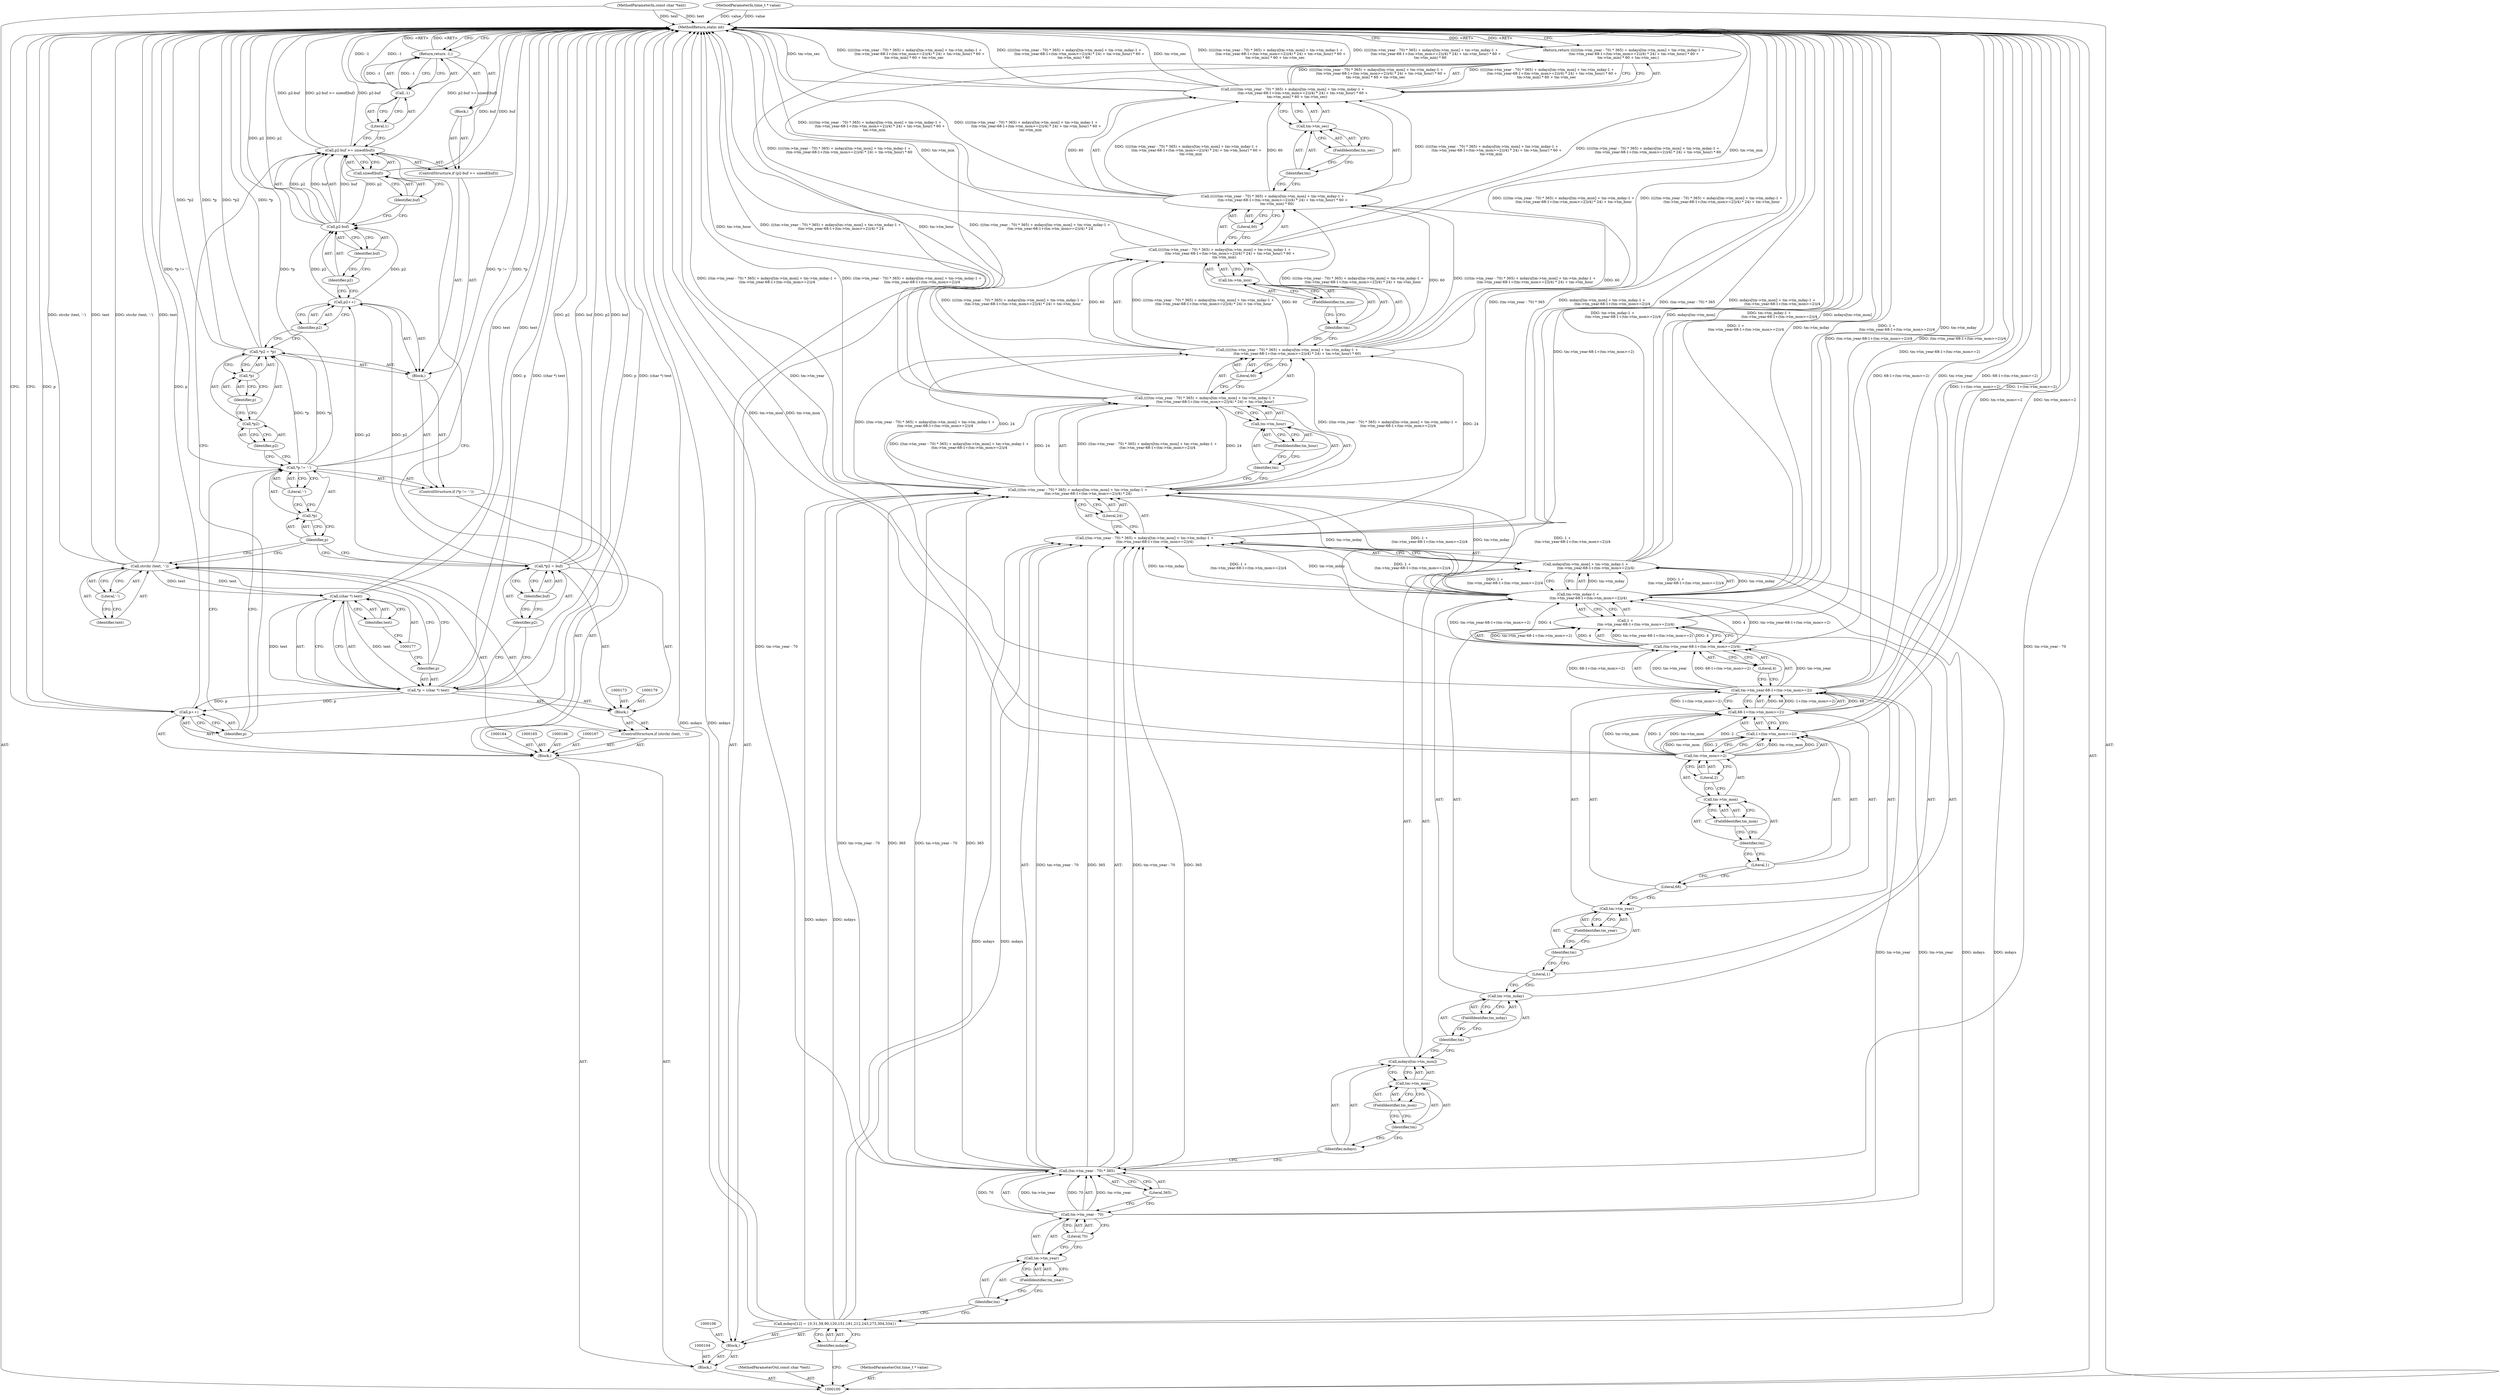 digraph "0_php_c818d0d01341907fee82bdb81cab07b7d93bb9db" {
"1000209" [label="(MethodReturn,static int)"];
"1000101" [label="(MethodParameterIn,const char *text)"];
"1000293" [label="(MethodParameterOut,const char *text)"];
"1000102" [label="(MethodParameterIn,time_t * value)"];
"1000294" [label="(MethodParameterOut,time_t * value)"];
"1000103" [label="(Block,)"];
"1000110" [label="(Call,((((((tm->tm_year - 70) * 365) + mdays[tm->tm_mon] + tm->tm_mday-1 +\n                  (tm->tm_year-68-1+(tm->tm_mon>=2))/4) * 24) + tm->tm_hour) * 60 +\n        tm->tm_min) * 60 + tm->tm_sec)"];
"1000111" [label="(Call,((((((tm->tm_year - 70) * 365) + mdays[tm->tm_mon] + tm->tm_mday-1 +\n                  (tm->tm_year-68-1+(tm->tm_mon>=2))/4) * 24) + tm->tm_hour) * 60 +\n        tm->tm_min) * 60)"];
"1000112" [label="(Call,(((((tm->tm_year - 70) * 365) + mdays[tm->tm_mon] + tm->tm_mday-1 +\n                  (tm->tm_year-68-1+(tm->tm_mon>=2))/4) * 24) + tm->tm_hour) * 60 +\n        tm->tm_min)"];
"1000113" [label="(Call,(((((tm->tm_year - 70) * 365) + mdays[tm->tm_mon] + tm->tm_mday-1 +\n                  (tm->tm_year-68-1+(tm->tm_mon>=2))/4) * 24) + tm->tm_hour) * 60)"];
"1000114" [label="(Call,((((tm->tm_year - 70) * 365) + mdays[tm->tm_mon] + tm->tm_mday-1 +\n                  (tm->tm_year-68-1+(tm->tm_mon>=2))/4) * 24) + tm->tm_hour)"];
"1000115" [label="(Call,(((tm->tm_year - 70) * 365) + mdays[tm->tm_mon] + tm->tm_mday-1 +\n                  (tm->tm_year-68-1+(tm->tm_mon>=2))/4) * 24)"];
"1000116" [label="(Call,((tm->tm_year - 70) * 365) + mdays[tm->tm_mon] + tm->tm_mday-1 +\n                  (tm->tm_year-68-1+(tm->tm_mon>=2))/4)"];
"1000117" [label="(Call,(tm->tm_year - 70) * 365)"];
"1000118" [label="(Call,tm->tm_year - 70)"];
"1000119" [label="(Call,tm->tm_year)"];
"1000120" [label="(Identifier,tm)"];
"1000121" [label="(FieldIdentifier,tm_year)"];
"1000122" [label="(Literal,70)"];
"1000123" [label="(Literal,365)"];
"1000109" [label="(Return,return ((((((tm->tm_year - 70) * 365) + mdays[tm->tm_mon] + tm->tm_mday-1 +\n                  (tm->tm_year-68-1+(tm->tm_mon>=2))/4) * 24) + tm->tm_hour) * 60 +\n        tm->tm_min) * 60 + tm->tm_sec;)"];
"1000124" [label="(Call,mdays[tm->tm_mon] + tm->tm_mday-1 +\n                  (tm->tm_year-68-1+(tm->tm_mon>=2))/4)"];
"1000125" [label="(Call,mdays[tm->tm_mon])"];
"1000126" [label="(Identifier,mdays)"];
"1000127" [label="(Call,tm->tm_mon)"];
"1000128" [label="(Identifier,tm)"];
"1000129" [label="(FieldIdentifier,tm_mon)"];
"1000130" [label="(Call,tm->tm_mday-1 +\n                  (tm->tm_year-68-1+(tm->tm_mon>=2))/4)"];
"1000131" [label="(Call,tm->tm_mday)"];
"1000132" [label="(Identifier,tm)"];
"1000133" [label="(FieldIdentifier,tm_mday)"];
"1000134" [label="(Call,1 +\n                  (tm->tm_year-68-1+(tm->tm_mon>=2))/4)"];
"1000135" [label="(Literal,1)"];
"1000136" [label="(Call,(tm->tm_year-68-1+(tm->tm_mon>=2))/4)"];
"1000137" [label="(Call,tm->tm_year-68-1+(tm->tm_mon>=2))"];
"1000138" [label="(Call,tm->tm_year)"];
"1000139" [label="(Identifier,tm)"];
"1000140" [label="(FieldIdentifier,tm_year)"];
"1000141" [label="(Call,68-1+(tm->tm_mon>=2))"];
"1000142" [label="(Literal,68)"];
"1000143" [label="(Call,1+(tm->tm_mon>=2))"];
"1000144" [label="(Literal,1)"];
"1000145" [label="(Call,tm->tm_mon>=2)"];
"1000146" [label="(Call,tm->tm_mon)"];
"1000147" [label="(Identifier,tm)"];
"1000148" [label="(FieldIdentifier,tm_mon)"];
"1000149" [label="(Literal,2)"];
"1000150" [label="(Literal,4)"];
"1000151" [label="(Literal,24)"];
"1000152" [label="(Call,tm->tm_hour)"];
"1000153" [label="(Identifier,tm)"];
"1000154" [label="(FieldIdentifier,tm_hour)"];
"1000155" [label="(Literal,60)"];
"1000158" [label="(FieldIdentifier,tm_min)"];
"1000159" [label="(Literal,60)"];
"1000160" [label="(Call,tm->tm_sec)"];
"1000161" [label="(Identifier,tm)"];
"1000162" [label="(FieldIdentifier,tm_sec)"];
"1000156" [label="(Call,tm->tm_min)"];
"1000157" [label="(Identifier,tm)"];
"1000163" [label="(Block,)"];
"1000169" [label="(Call,strchr (text, '-'))"];
"1000170" [label="(Identifier,text)"];
"1000171" [label="(Literal,'-')"];
"1000168" [label="(ControlStructure,if (strchr (text, '-')))"];
"1000172" [label="(Block,)"];
"1000174" [label="(Call,*p = (char *) text)"];
"1000175" [label="(Identifier,p)"];
"1000176" [label="(Call,(char *) text)"];
"1000178" [label="(Identifier,text)"];
"1000180" [label="(Call,*p2 = buf)"];
"1000181" [label="(Identifier,p2)"];
"1000182" [label="(Identifier,buf)"];
"1000183" [label="(ControlStructure,if (*p != '-'))"];
"1000184" [label="(Call,*p != '-')"];
"1000185" [label="(Call,*p)"];
"1000186" [label="(Identifier,p)"];
"1000187" [label="(Literal,'-')"];
"1000188" [label="(Block,)"];
"1000189" [label="(Call,*p2 = *p)"];
"1000190" [label="(Call,*p2)"];
"1000191" [label="(Identifier,p2)"];
"1000192" [label="(Call,*p)"];
"1000193" [label="(Identifier,p)"];
"1000194" [label="(Call,p2++)"];
"1000195" [label="(Identifier,p2)"];
"1000196" [label="(ControlStructure,if (p2-buf >= sizeof(buf)))"];
"1000197" [label="(Call,p2-buf >= sizeof(buf))"];
"1000198" [label="(Call,p2-buf)"];
"1000199" [label="(Identifier,p2)"];
"1000200" [label="(Identifier,buf)"];
"1000201" [label="(Call,sizeof(buf))"];
"1000202" [label="(Identifier,buf)"];
"1000203" [label="(Block,)"];
"1000204" [label="(Return,return -1;)"];
"1000205" [label="(Call,-1)"];
"1000206" [label="(Literal,1)"];
"1000207" [label="(Call,p++)"];
"1000208" [label="(Identifier,p)"];
"1000105" [label="(Block,)"];
"1000107" [label="(Call,mdays[12] = {0,31,59,90,120,151,181,212,243,273,304,334})"];
"1000108" [label="(Identifier,mdays)"];
"1000209" -> "1000100"  [label="AST: "];
"1000209" -> "1000109"  [label="CFG: "];
"1000209" -> "1000204"  [label="CFG: "];
"1000209" -> "1000207"  [label="CFG: "];
"1000204" -> "1000209"  [label="DDG: <RET>"];
"1000124" -> "1000209"  [label="DDG: tm->tm_mday-1 +\n                  (tm->tm_year-68-1+(tm->tm_mon>=2))/4"];
"1000124" -> "1000209"  [label="DDG: mdays[tm->tm_mon]"];
"1000107" -> "1000209"  [label="DDG: mdays"];
"1000184" -> "1000209"  [label="DDG: *p"];
"1000184" -> "1000209"  [label="DDG: *p != '-'"];
"1000137" -> "1000209"  [label="DDG: 68-1+(tm->tm_mon>=2)"];
"1000137" -> "1000209"  [label="DDG: tm->tm_year"];
"1000130" -> "1000209"  [label="DDG: 1 +\n                  (tm->tm_year-68-1+(tm->tm_mon>=2))/4"];
"1000130" -> "1000209"  [label="DDG: tm->tm_mday"];
"1000180" -> "1000209"  [label="DDG: p2"];
"1000180" -> "1000209"  [label="DDG: buf"];
"1000117" -> "1000209"  [label="DDG: tm->tm_year - 70"];
"1000169" -> "1000209"  [label="DDG: text"];
"1000169" -> "1000209"  [label="DDG: strchr (text, '-')"];
"1000205" -> "1000209"  [label="DDG: -1"];
"1000145" -> "1000209"  [label="DDG: tm->tm_mon"];
"1000176" -> "1000209"  [label="DDG: text"];
"1000116" -> "1000209"  [label="DDG: (tm->tm_year - 70) * 365"];
"1000116" -> "1000209"  [label="DDG: mdays[tm->tm_mon] + tm->tm_mday-1 +\n                  (tm->tm_year-68-1+(tm->tm_mon>=2))/4"];
"1000189" -> "1000209"  [label="DDG: *p2"];
"1000189" -> "1000209"  [label="DDG: *p"];
"1000113" -> "1000209"  [label="DDG: ((((tm->tm_year - 70) * 365) + mdays[tm->tm_mon] + tm->tm_mday-1 +\n                  (tm->tm_year-68-1+(tm->tm_mon>=2))/4) * 24) + tm->tm_hour"];
"1000110" -> "1000209"  [label="DDG: tm->tm_sec"];
"1000110" -> "1000209"  [label="DDG: ((((((tm->tm_year - 70) * 365) + mdays[tm->tm_mon] + tm->tm_mday-1 +\n                  (tm->tm_year-68-1+(tm->tm_mon>=2))/4) * 24) + tm->tm_hour) * 60 +\n        tm->tm_min) * 60 + tm->tm_sec"];
"1000110" -> "1000209"  [label="DDG: ((((((tm->tm_year - 70) * 365) + mdays[tm->tm_mon] + tm->tm_mday-1 +\n                  (tm->tm_year-68-1+(tm->tm_mon>=2))/4) * 24) + tm->tm_hour) * 60 +\n        tm->tm_min) * 60"];
"1000114" -> "1000209"  [label="DDG: tm->tm_hour"];
"1000114" -> "1000209"  [label="DDG: (((tm->tm_year - 70) * 365) + mdays[tm->tm_mon] + tm->tm_mday-1 +\n                  (tm->tm_year-68-1+(tm->tm_mon>=2))/4) * 24"];
"1000207" -> "1000209"  [label="DDG: p"];
"1000174" -> "1000209"  [label="DDG: (char *) text"];
"1000174" -> "1000209"  [label="DDG: p"];
"1000102" -> "1000209"  [label="DDG: value"];
"1000111" -> "1000209"  [label="DDG: (((((tm->tm_year - 70) * 365) + mdays[tm->tm_mon] + tm->tm_mday-1 +\n                  (tm->tm_year-68-1+(tm->tm_mon>=2))/4) * 24) + tm->tm_hour) * 60 +\n        tm->tm_min"];
"1000197" -> "1000209"  [label="DDG: p2-buf >= sizeof(buf)"];
"1000197" -> "1000209"  [label="DDG: p2-buf"];
"1000198" -> "1000209"  [label="DDG: p2"];
"1000112" -> "1000209"  [label="DDG: (((((tm->tm_year - 70) * 365) + mdays[tm->tm_mon] + tm->tm_mday-1 +\n                  (tm->tm_year-68-1+(tm->tm_mon>=2))/4) * 24) + tm->tm_hour) * 60"];
"1000112" -> "1000209"  [label="DDG: tm->tm_min"];
"1000101" -> "1000209"  [label="DDG: text"];
"1000141" -> "1000209"  [label="DDG: 1+(tm->tm_mon>=2)"];
"1000134" -> "1000209"  [label="DDG: (tm->tm_year-68-1+(tm->tm_mon>=2))/4"];
"1000143" -> "1000209"  [label="DDG: tm->tm_mon>=2"];
"1000115" -> "1000209"  [label="DDG: ((tm->tm_year - 70) * 365) + mdays[tm->tm_mon] + tm->tm_mday-1 +\n                  (tm->tm_year-68-1+(tm->tm_mon>=2))/4"];
"1000136" -> "1000209"  [label="DDG: tm->tm_year-68-1+(tm->tm_mon>=2)"];
"1000201" -> "1000209"  [label="DDG: buf"];
"1000109" -> "1000209"  [label="DDG: <RET>"];
"1000101" -> "1000100"  [label="AST: "];
"1000101" -> "1000209"  [label="DDG: text"];
"1000293" -> "1000100"  [label="AST: "];
"1000102" -> "1000100"  [label="AST: "];
"1000102" -> "1000209"  [label="DDG: value"];
"1000294" -> "1000100"  [label="AST: "];
"1000103" -> "1000100"  [label="AST: "];
"1000104" -> "1000103"  [label="AST: "];
"1000105" -> "1000103"  [label="AST: "];
"1000163" -> "1000103"  [label="AST: "];
"1000110" -> "1000109"  [label="AST: "];
"1000110" -> "1000160"  [label="CFG: "];
"1000111" -> "1000110"  [label="AST: "];
"1000160" -> "1000110"  [label="AST: "];
"1000109" -> "1000110"  [label="CFG: "];
"1000110" -> "1000209"  [label="DDG: tm->tm_sec"];
"1000110" -> "1000209"  [label="DDG: ((((((tm->tm_year - 70) * 365) + mdays[tm->tm_mon] + tm->tm_mday-1 +\n                  (tm->tm_year-68-1+(tm->tm_mon>=2))/4) * 24) + tm->tm_hour) * 60 +\n        tm->tm_min) * 60 + tm->tm_sec"];
"1000110" -> "1000209"  [label="DDG: ((((((tm->tm_year - 70) * 365) + mdays[tm->tm_mon] + tm->tm_mday-1 +\n                  (tm->tm_year-68-1+(tm->tm_mon>=2))/4) * 24) + tm->tm_hour) * 60 +\n        tm->tm_min) * 60"];
"1000110" -> "1000109"  [label="DDG: ((((((tm->tm_year - 70) * 365) + mdays[tm->tm_mon] + tm->tm_mday-1 +\n                  (tm->tm_year-68-1+(tm->tm_mon>=2))/4) * 24) + tm->tm_hour) * 60 +\n        tm->tm_min) * 60 + tm->tm_sec"];
"1000111" -> "1000110"  [label="DDG: (((((tm->tm_year - 70) * 365) + mdays[tm->tm_mon] + tm->tm_mday-1 +\n                  (tm->tm_year-68-1+(tm->tm_mon>=2))/4) * 24) + tm->tm_hour) * 60 +\n        tm->tm_min"];
"1000111" -> "1000110"  [label="DDG: 60"];
"1000111" -> "1000110"  [label="AST: "];
"1000111" -> "1000159"  [label="CFG: "];
"1000112" -> "1000111"  [label="AST: "];
"1000159" -> "1000111"  [label="AST: "];
"1000161" -> "1000111"  [label="CFG: "];
"1000111" -> "1000209"  [label="DDG: (((((tm->tm_year - 70) * 365) + mdays[tm->tm_mon] + tm->tm_mday-1 +\n                  (tm->tm_year-68-1+(tm->tm_mon>=2))/4) * 24) + tm->tm_hour) * 60 +\n        tm->tm_min"];
"1000111" -> "1000110"  [label="DDG: (((((tm->tm_year - 70) * 365) + mdays[tm->tm_mon] + tm->tm_mday-1 +\n                  (tm->tm_year-68-1+(tm->tm_mon>=2))/4) * 24) + tm->tm_hour) * 60 +\n        tm->tm_min"];
"1000111" -> "1000110"  [label="DDG: 60"];
"1000113" -> "1000111"  [label="DDG: ((((tm->tm_year - 70) * 365) + mdays[tm->tm_mon] + tm->tm_mday-1 +\n                  (tm->tm_year-68-1+(tm->tm_mon>=2))/4) * 24) + tm->tm_hour"];
"1000113" -> "1000111"  [label="DDG: 60"];
"1000112" -> "1000111"  [label="AST: "];
"1000112" -> "1000156"  [label="CFG: "];
"1000113" -> "1000112"  [label="AST: "];
"1000156" -> "1000112"  [label="AST: "];
"1000159" -> "1000112"  [label="CFG: "];
"1000112" -> "1000209"  [label="DDG: (((((tm->tm_year - 70) * 365) + mdays[tm->tm_mon] + tm->tm_mday-1 +\n                  (tm->tm_year-68-1+(tm->tm_mon>=2))/4) * 24) + tm->tm_hour) * 60"];
"1000112" -> "1000209"  [label="DDG: tm->tm_min"];
"1000113" -> "1000112"  [label="DDG: ((((tm->tm_year - 70) * 365) + mdays[tm->tm_mon] + tm->tm_mday-1 +\n                  (tm->tm_year-68-1+(tm->tm_mon>=2))/4) * 24) + tm->tm_hour"];
"1000113" -> "1000112"  [label="DDG: 60"];
"1000113" -> "1000112"  [label="AST: "];
"1000113" -> "1000155"  [label="CFG: "];
"1000114" -> "1000113"  [label="AST: "];
"1000155" -> "1000113"  [label="AST: "];
"1000157" -> "1000113"  [label="CFG: "];
"1000113" -> "1000209"  [label="DDG: ((((tm->tm_year - 70) * 365) + mdays[tm->tm_mon] + tm->tm_mday-1 +\n                  (tm->tm_year-68-1+(tm->tm_mon>=2))/4) * 24) + tm->tm_hour"];
"1000113" -> "1000111"  [label="DDG: ((((tm->tm_year - 70) * 365) + mdays[tm->tm_mon] + tm->tm_mday-1 +\n                  (tm->tm_year-68-1+(tm->tm_mon>=2))/4) * 24) + tm->tm_hour"];
"1000113" -> "1000111"  [label="DDG: 60"];
"1000113" -> "1000112"  [label="DDG: ((((tm->tm_year - 70) * 365) + mdays[tm->tm_mon] + tm->tm_mday-1 +\n                  (tm->tm_year-68-1+(tm->tm_mon>=2))/4) * 24) + tm->tm_hour"];
"1000113" -> "1000112"  [label="DDG: 60"];
"1000115" -> "1000113"  [label="DDG: ((tm->tm_year - 70) * 365) + mdays[tm->tm_mon] + tm->tm_mday-1 +\n                  (tm->tm_year-68-1+(tm->tm_mon>=2))/4"];
"1000115" -> "1000113"  [label="DDG: 24"];
"1000114" -> "1000113"  [label="AST: "];
"1000114" -> "1000152"  [label="CFG: "];
"1000115" -> "1000114"  [label="AST: "];
"1000152" -> "1000114"  [label="AST: "];
"1000155" -> "1000114"  [label="CFG: "];
"1000114" -> "1000209"  [label="DDG: tm->tm_hour"];
"1000114" -> "1000209"  [label="DDG: (((tm->tm_year - 70) * 365) + mdays[tm->tm_mon] + tm->tm_mday-1 +\n                  (tm->tm_year-68-1+(tm->tm_mon>=2))/4) * 24"];
"1000115" -> "1000114"  [label="DDG: ((tm->tm_year - 70) * 365) + mdays[tm->tm_mon] + tm->tm_mday-1 +\n                  (tm->tm_year-68-1+(tm->tm_mon>=2))/4"];
"1000115" -> "1000114"  [label="DDG: 24"];
"1000115" -> "1000114"  [label="AST: "];
"1000115" -> "1000151"  [label="CFG: "];
"1000116" -> "1000115"  [label="AST: "];
"1000151" -> "1000115"  [label="AST: "];
"1000153" -> "1000115"  [label="CFG: "];
"1000115" -> "1000209"  [label="DDG: ((tm->tm_year - 70) * 365) + mdays[tm->tm_mon] + tm->tm_mday-1 +\n                  (tm->tm_year-68-1+(tm->tm_mon>=2))/4"];
"1000115" -> "1000113"  [label="DDG: ((tm->tm_year - 70) * 365) + mdays[tm->tm_mon] + tm->tm_mday-1 +\n                  (tm->tm_year-68-1+(tm->tm_mon>=2))/4"];
"1000115" -> "1000113"  [label="DDG: 24"];
"1000115" -> "1000114"  [label="DDG: ((tm->tm_year - 70) * 365) + mdays[tm->tm_mon] + tm->tm_mday-1 +\n                  (tm->tm_year-68-1+(tm->tm_mon>=2))/4"];
"1000115" -> "1000114"  [label="DDG: 24"];
"1000117" -> "1000115"  [label="DDG: tm->tm_year - 70"];
"1000117" -> "1000115"  [label="DDG: 365"];
"1000107" -> "1000115"  [label="DDG: mdays"];
"1000130" -> "1000115"  [label="DDG: tm->tm_mday"];
"1000130" -> "1000115"  [label="DDG: 1 +\n                  (tm->tm_year-68-1+(tm->tm_mon>=2))/4"];
"1000116" -> "1000115"  [label="AST: "];
"1000116" -> "1000124"  [label="CFG: "];
"1000117" -> "1000116"  [label="AST: "];
"1000124" -> "1000116"  [label="AST: "];
"1000151" -> "1000116"  [label="CFG: "];
"1000116" -> "1000209"  [label="DDG: (tm->tm_year - 70) * 365"];
"1000116" -> "1000209"  [label="DDG: mdays[tm->tm_mon] + tm->tm_mday-1 +\n                  (tm->tm_year-68-1+(tm->tm_mon>=2))/4"];
"1000117" -> "1000116"  [label="DDG: tm->tm_year - 70"];
"1000117" -> "1000116"  [label="DDG: 365"];
"1000107" -> "1000116"  [label="DDG: mdays"];
"1000130" -> "1000116"  [label="DDG: tm->tm_mday"];
"1000130" -> "1000116"  [label="DDG: 1 +\n                  (tm->tm_year-68-1+(tm->tm_mon>=2))/4"];
"1000117" -> "1000116"  [label="AST: "];
"1000117" -> "1000123"  [label="CFG: "];
"1000118" -> "1000117"  [label="AST: "];
"1000123" -> "1000117"  [label="AST: "];
"1000126" -> "1000117"  [label="CFG: "];
"1000117" -> "1000209"  [label="DDG: tm->tm_year - 70"];
"1000117" -> "1000115"  [label="DDG: tm->tm_year - 70"];
"1000117" -> "1000115"  [label="DDG: 365"];
"1000117" -> "1000116"  [label="DDG: tm->tm_year - 70"];
"1000117" -> "1000116"  [label="DDG: 365"];
"1000118" -> "1000117"  [label="DDG: tm->tm_year"];
"1000118" -> "1000117"  [label="DDG: 70"];
"1000118" -> "1000117"  [label="AST: "];
"1000118" -> "1000122"  [label="CFG: "];
"1000119" -> "1000118"  [label="AST: "];
"1000122" -> "1000118"  [label="AST: "];
"1000123" -> "1000118"  [label="CFG: "];
"1000118" -> "1000117"  [label="DDG: tm->tm_year"];
"1000118" -> "1000117"  [label="DDG: 70"];
"1000118" -> "1000137"  [label="DDG: tm->tm_year"];
"1000119" -> "1000118"  [label="AST: "];
"1000119" -> "1000121"  [label="CFG: "];
"1000120" -> "1000119"  [label="AST: "];
"1000121" -> "1000119"  [label="AST: "];
"1000122" -> "1000119"  [label="CFG: "];
"1000120" -> "1000119"  [label="AST: "];
"1000120" -> "1000107"  [label="CFG: "];
"1000121" -> "1000120"  [label="CFG: "];
"1000121" -> "1000119"  [label="AST: "];
"1000121" -> "1000120"  [label="CFG: "];
"1000119" -> "1000121"  [label="CFG: "];
"1000122" -> "1000118"  [label="AST: "];
"1000122" -> "1000119"  [label="CFG: "];
"1000118" -> "1000122"  [label="CFG: "];
"1000123" -> "1000117"  [label="AST: "];
"1000123" -> "1000118"  [label="CFG: "];
"1000117" -> "1000123"  [label="CFG: "];
"1000109" -> "1000105"  [label="AST: "];
"1000109" -> "1000110"  [label="CFG: "];
"1000110" -> "1000109"  [label="AST: "];
"1000209" -> "1000109"  [label="CFG: "];
"1000109" -> "1000209"  [label="DDG: <RET>"];
"1000110" -> "1000109"  [label="DDG: ((((((tm->tm_year - 70) * 365) + mdays[tm->tm_mon] + tm->tm_mday-1 +\n                  (tm->tm_year-68-1+(tm->tm_mon>=2))/4) * 24) + tm->tm_hour) * 60 +\n        tm->tm_min) * 60 + tm->tm_sec"];
"1000124" -> "1000116"  [label="AST: "];
"1000124" -> "1000130"  [label="CFG: "];
"1000125" -> "1000124"  [label="AST: "];
"1000130" -> "1000124"  [label="AST: "];
"1000116" -> "1000124"  [label="CFG: "];
"1000124" -> "1000209"  [label="DDG: tm->tm_mday-1 +\n                  (tm->tm_year-68-1+(tm->tm_mon>=2))/4"];
"1000124" -> "1000209"  [label="DDG: mdays[tm->tm_mon]"];
"1000107" -> "1000124"  [label="DDG: mdays"];
"1000130" -> "1000124"  [label="DDG: tm->tm_mday"];
"1000130" -> "1000124"  [label="DDG: 1 +\n                  (tm->tm_year-68-1+(tm->tm_mon>=2))/4"];
"1000125" -> "1000124"  [label="AST: "];
"1000125" -> "1000127"  [label="CFG: "];
"1000126" -> "1000125"  [label="AST: "];
"1000127" -> "1000125"  [label="AST: "];
"1000132" -> "1000125"  [label="CFG: "];
"1000126" -> "1000125"  [label="AST: "];
"1000126" -> "1000117"  [label="CFG: "];
"1000128" -> "1000126"  [label="CFG: "];
"1000127" -> "1000125"  [label="AST: "];
"1000127" -> "1000129"  [label="CFG: "];
"1000128" -> "1000127"  [label="AST: "];
"1000129" -> "1000127"  [label="AST: "];
"1000125" -> "1000127"  [label="CFG: "];
"1000128" -> "1000127"  [label="AST: "];
"1000128" -> "1000126"  [label="CFG: "];
"1000129" -> "1000128"  [label="CFG: "];
"1000129" -> "1000127"  [label="AST: "];
"1000129" -> "1000128"  [label="CFG: "];
"1000127" -> "1000129"  [label="CFG: "];
"1000130" -> "1000124"  [label="AST: "];
"1000130" -> "1000134"  [label="CFG: "];
"1000131" -> "1000130"  [label="AST: "];
"1000134" -> "1000130"  [label="AST: "];
"1000124" -> "1000130"  [label="CFG: "];
"1000130" -> "1000209"  [label="DDG: 1 +\n                  (tm->tm_year-68-1+(tm->tm_mon>=2))/4"];
"1000130" -> "1000209"  [label="DDG: tm->tm_mday"];
"1000130" -> "1000115"  [label="DDG: tm->tm_mday"];
"1000130" -> "1000115"  [label="DDG: 1 +\n                  (tm->tm_year-68-1+(tm->tm_mon>=2))/4"];
"1000130" -> "1000116"  [label="DDG: tm->tm_mday"];
"1000130" -> "1000116"  [label="DDG: 1 +\n                  (tm->tm_year-68-1+(tm->tm_mon>=2))/4"];
"1000130" -> "1000124"  [label="DDG: tm->tm_mday"];
"1000130" -> "1000124"  [label="DDG: 1 +\n                  (tm->tm_year-68-1+(tm->tm_mon>=2))/4"];
"1000136" -> "1000130"  [label="DDG: tm->tm_year-68-1+(tm->tm_mon>=2)"];
"1000136" -> "1000130"  [label="DDG: 4"];
"1000131" -> "1000130"  [label="AST: "];
"1000131" -> "1000133"  [label="CFG: "];
"1000132" -> "1000131"  [label="AST: "];
"1000133" -> "1000131"  [label="AST: "];
"1000135" -> "1000131"  [label="CFG: "];
"1000132" -> "1000131"  [label="AST: "];
"1000132" -> "1000125"  [label="CFG: "];
"1000133" -> "1000132"  [label="CFG: "];
"1000133" -> "1000131"  [label="AST: "];
"1000133" -> "1000132"  [label="CFG: "];
"1000131" -> "1000133"  [label="CFG: "];
"1000134" -> "1000130"  [label="AST: "];
"1000134" -> "1000136"  [label="CFG: "];
"1000135" -> "1000134"  [label="AST: "];
"1000136" -> "1000134"  [label="AST: "];
"1000130" -> "1000134"  [label="CFG: "];
"1000134" -> "1000209"  [label="DDG: (tm->tm_year-68-1+(tm->tm_mon>=2))/4"];
"1000136" -> "1000134"  [label="DDG: tm->tm_year-68-1+(tm->tm_mon>=2)"];
"1000136" -> "1000134"  [label="DDG: 4"];
"1000135" -> "1000134"  [label="AST: "];
"1000135" -> "1000131"  [label="CFG: "];
"1000139" -> "1000135"  [label="CFG: "];
"1000136" -> "1000134"  [label="AST: "];
"1000136" -> "1000150"  [label="CFG: "];
"1000137" -> "1000136"  [label="AST: "];
"1000150" -> "1000136"  [label="AST: "];
"1000134" -> "1000136"  [label="CFG: "];
"1000136" -> "1000209"  [label="DDG: tm->tm_year-68-1+(tm->tm_mon>=2)"];
"1000136" -> "1000130"  [label="DDG: tm->tm_year-68-1+(tm->tm_mon>=2)"];
"1000136" -> "1000130"  [label="DDG: 4"];
"1000136" -> "1000134"  [label="DDG: tm->tm_year-68-1+(tm->tm_mon>=2)"];
"1000136" -> "1000134"  [label="DDG: 4"];
"1000137" -> "1000136"  [label="DDG: tm->tm_year"];
"1000137" -> "1000136"  [label="DDG: 68-1+(tm->tm_mon>=2)"];
"1000137" -> "1000136"  [label="AST: "];
"1000137" -> "1000141"  [label="CFG: "];
"1000138" -> "1000137"  [label="AST: "];
"1000141" -> "1000137"  [label="AST: "];
"1000150" -> "1000137"  [label="CFG: "];
"1000137" -> "1000209"  [label="DDG: 68-1+(tm->tm_mon>=2)"];
"1000137" -> "1000209"  [label="DDG: tm->tm_year"];
"1000137" -> "1000136"  [label="DDG: tm->tm_year"];
"1000137" -> "1000136"  [label="DDG: 68-1+(tm->tm_mon>=2)"];
"1000118" -> "1000137"  [label="DDG: tm->tm_year"];
"1000141" -> "1000137"  [label="DDG: 68"];
"1000141" -> "1000137"  [label="DDG: 1+(tm->tm_mon>=2)"];
"1000138" -> "1000137"  [label="AST: "];
"1000138" -> "1000140"  [label="CFG: "];
"1000139" -> "1000138"  [label="AST: "];
"1000140" -> "1000138"  [label="AST: "];
"1000142" -> "1000138"  [label="CFG: "];
"1000139" -> "1000138"  [label="AST: "];
"1000139" -> "1000135"  [label="CFG: "];
"1000140" -> "1000139"  [label="CFG: "];
"1000140" -> "1000138"  [label="AST: "];
"1000140" -> "1000139"  [label="CFG: "];
"1000138" -> "1000140"  [label="CFG: "];
"1000141" -> "1000137"  [label="AST: "];
"1000141" -> "1000143"  [label="CFG: "];
"1000142" -> "1000141"  [label="AST: "];
"1000143" -> "1000141"  [label="AST: "];
"1000137" -> "1000141"  [label="CFG: "];
"1000141" -> "1000209"  [label="DDG: 1+(tm->tm_mon>=2)"];
"1000141" -> "1000137"  [label="DDG: 68"];
"1000141" -> "1000137"  [label="DDG: 1+(tm->tm_mon>=2)"];
"1000145" -> "1000141"  [label="DDG: tm->tm_mon"];
"1000145" -> "1000141"  [label="DDG: 2"];
"1000142" -> "1000141"  [label="AST: "];
"1000142" -> "1000138"  [label="CFG: "];
"1000144" -> "1000142"  [label="CFG: "];
"1000143" -> "1000141"  [label="AST: "];
"1000143" -> "1000145"  [label="CFG: "];
"1000144" -> "1000143"  [label="AST: "];
"1000145" -> "1000143"  [label="AST: "];
"1000141" -> "1000143"  [label="CFG: "];
"1000143" -> "1000209"  [label="DDG: tm->tm_mon>=2"];
"1000145" -> "1000143"  [label="DDG: tm->tm_mon"];
"1000145" -> "1000143"  [label="DDG: 2"];
"1000144" -> "1000143"  [label="AST: "];
"1000144" -> "1000142"  [label="CFG: "];
"1000147" -> "1000144"  [label="CFG: "];
"1000145" -> "1000143"  [label="AST: "];
"1000145" -> "1000149"  [label="CFG: "];
"1000146" -> "1000145"  [label="AST: "];
"1000149" -> "1000145"  [label="AST: "];
"1000143" -> "1000145"  [label="CFG: "];
"1000145" -> "1000209"  [label="DDG: tm->tm_mon"];
"1000145" -> "1000141"  [label="DDG: tm->tm_mon"];
"1000145" -> "1000141"  [label="DDG: 2"];
"1000145" -> "1000143"  [label="DDG: tm->tm_mon"];
"1000145" -> "1000143"  [label="DDG: 2"];
"1000146" -> "1000145"  [label="AST: "];
"1000146" -> "1000148"  [label="CFG: "];
"1000147" -> "1000146"  [label="AST: "];
"1000148" -> "1000146"  [label="AST: "];
"1000149" -> "1000146"  [label="CFG: "];
"1000147" -> "1000146"  [label="AST: "];
"1000147" -> "1000144"  [label="CFG: "];
"1000148" -> "1000147"  [label="CFG: "];
"1000148" -> "1000146"  [label="AST: "];
"1000148" -> "1000147"  [label="CFG: "];
"1000146" -> "1000148"  [label="CFG: "];
"1000149" -> "1000145"  [label="AST: "];
"1000149" -> "1000146"  [label="CFG: "];
"1000145" -> "1000149"  [label="CFG: "];
"1000150" -> "1000136"  [label="AST: "];
"1000150" -> "1000137"  [label="CFG: "];
"1000136" -> "1000150"  [label="CFG: "];
"1000151" -> "1000115"  [label="AST: "];
"1000151" -> "1000116"  [label="CFG: "];
"1000115" -> "1000151"  [label="CFG: "];
"1000152" -> "1000114"  [label="AST: "];
"1000152" -> "1000154"  [label="CFG: "];
"1000153" -> "1000152"  [label="AST: "];
"1000154" -> "1000152"  [label="AST: "];
"1000114" -> "1000152"  [label="CFG: "];
"1000153" -> "1000152"  [label="AST: "];
"1000153" -> "1000115"  [label="CFG: "];
"1000154" -> "1000153"  [label="CFG: "];
"1000154" -> "1000152"  [label="AST: "];
"1000154" -> "1000153"  [label="CFG: "];
"1000152" -> "1000154"  [label="CFG: "];
"1000155" -> "1000113"  [label="AST: "];
"1000155" -> "1000114"  [label="CFG: "];
"1000113" -> "1000155"  [label="CFG: "];
"1000158" -> "1000156"  [label="AST: "];
"1000158" -> "1000157"  [label="CFG: "];
"1000156" -> "1000158"  [label="CFG: "];
"1000159" -> "1000111"  [label="AST: "];
"1000159" -> "1000112"  [label="CFG: "];
"1000111" -> "1000159"  [label="CFG: "];
"1000160" -> "1000110"  [label="AST: "];
"1000160" -> "1000162"  [label="CFG: "];
"1000161" -> "1000160"  [label="AST: "];
"1000162" -> "1000160"  [label="AST: "];
"1000110" -> "1000160"  [label="CFG: "];
"1000161" -> "1000160"  [label="AST: "];
"1000161" -> "1000111"  [label="CFG: "];
"1000162" -> "1000161"  [label="CFG: "];
"1000162" -> "1000160"  [label="AST: "];
"1000162" -> "1000161"  [label="CFG: "];
"1000160" -> "1000162"  [label="CFG: "];
"1000156" -> "1000112"  [label="AST: "];
"1000156" -> "1000158"  [label="CFG: "];
"1000157" -> "1000156"  [label="AST: "];
"1000158" -> "1000156"  [label="AST: "];
"1000112" -> "1000156"  [label="CFG: "];
"1000157" -> "1000156"  [label="AST: "];
"1000157" -> "1000113"  [label="CFG: "];
"1000158" -> "1000157"  [label="CFG: "];
"1000163" -> "1000103"  [label="AST: "];
"1000164" -> "1000163"  [label="AST: "];
"1000165" -> "1000163"  [label="AST: "];
"1000166" -> "1000163"  [label="AST: "];
"1000167" -> "1000163"  [label="AST: "];
"1000168" -> "1000163"  [label="AST: "];
"1000183" -> "1000163"  [label="AST: "];
"1000207" -> "1000163"  [label="AST: "];
"1000169" -> "1000168"  [label="AST: "];
"1000169" -> "1000171"  [label="CFG: "];
"1000170" -> "1000169"  [label="AST: "];
"1000171" -> "1000169"  [label="AST: "];
"1000175" -> "1000169"  [label="CFG: "];
"1000186" -> "1000169"  [label="CFG: "];
"1000169" -> "1000209"  [label="DDG: text"];
"1000169" -> "1000209"  [label="DDG: strchr (text, '-')"];
"1000169" -> "1000176"  [label="DDG: text"];
"1000170" -> "1000169"  [label="AST: "];
"1000171" -> "1000170"  [label="CFG: "];
"1000171" -> "1000169"  [label="AST: "];
"1000171" -> "1000170"  [label="CFG: "];
"1000169" -> "1000171"  [label="CFG: "];
"1000168" -> "1000163"  [label="AST: "];
"1000169" -> "1000168"  [label="AST: "];
"1000172" -> "1000168"  [label="AST: "];
"1000172" -> "1000168"  [label="AST: "];
"1000173" -> "1000172"  [label="AST: "];
"1000174" -> "1000172"  [label="AST: "];
"1000179" -> "1000172"  [label="AST: "];
"1000180" -> "1000172"  [label="AST: "];
"1000174" -> "1000172"  [label="AST: "];
"1000174" -> "1000176"  [label="CFG: "];
"1000175" -> "1000174"  [label="AST: "];
"1000176" -> "1000174"  [label="AST: "];
"1000181" -> "1000174"  [label="CFG: "];
"1000174" -> "1000209"  [label="DDG: (char *) text"];
"1000174" -> "1000209"  [label="DDG: p"];
"1000176" -> "1000174"  [label="DDG: text"];
"1000174" -> "1000207"  [label="DDG: p"];
"1000175" -> "1000174"  [label="AST: "];
"1000175" -> "1000169"  [label="CFG: "];
"1000177" -> "1000175"  [label="CFG: "];
"1000176" -> "1000174"  [label="AST: "];
"1000176" -> "1000178"  [label="CFG: "];
"1000177" -> "1000176"  [label="AST: "];
"1000178" -> "1000176"  [label="AST: "];
"1000174" -> "1000176"  [label="CFG: "];
"1000176" -> "1000209"  [label="DDG: text"];
"1000176" -> "1000174"  [label="DDG: text"];
"1000169" -> "1000176"  [label="DDG: text"];
"1000178" -> "1000176"  [label="AST: "];
"1000178" -> "1000177"  [label="CFG: "];
"1000176" -> "1000178"  [label="CFG: "];
"1000180" -> "1000172"  [label="AST: "];
"1000180" -> "1000182"  [label="CFG: "];
"1000181" -> "1000180"  [label="AST: "];
"1000182" -> "1000180"  [label="AST: "];
"1000186" -> "1000180"  [label="CFG: "];
"1000180" -> "1000209"  [label="DDG: p2"];
"1000180" -> "1000209"  [label="DDG: buf"];
"1000180" -> "1000194"  [label="DDG: p2"];
"1000181" -> "1000180"  [label="AST: "];
"1000181" -> "1000174"  [label="CFG: "];
"1000182" -> "1000181"  [label="CFG: "];
"1000182" -> "1000180"  [label="AST: "];
"1000182" -> "1000181"  [label="CFG: "];
"1000180" -> "1000182"  [label="CFG: "];
"1000183" -> "1000163"  [label="AST: "];
"1000184" -> "1000183"  [label="AST: "];
"1000188" -> "1000183"  [label="AST: "];
"1000184" -> "1000183"  [label="AST: "];
"1000184" -> "1000187"  [label="CFG: "];
"1000185" -> "1000184"  [label="AST: "];
"1000187" -> "1000184"  [label="AST: "];
"1000191" -> "1000184"  [label="CFG: "];
"1000208" -> "1000184"  [label="CFG: "];
"1000184" -> "1000209"  [label="DDG: *p"];
"1000184" -> "1000209"  [label="DDG: *p != '-'"];
"1000184" -> "1000189"  [label="DDG: *p"];
"1000185" -> "1000184"  [label="AST: "];
"1000185" -> "1000186"  [label="CFG: "];
"1000186" -> "1000185"  [label="AST: "];
"1000187" -> "1000185"  [label="CFG: "];
"1000186" -> "1000185"  [label="AST: "];
"1000186" -> "1000180"  [label="CFG: "];
"1000186" -> "1000169"  [label="CFG: "];
"1000185" -> "1000186"  [label="CFG: "];
"1000187" -> "1000184"  [label="AST: "];
"1000187" -> "1000185"  [label="CFG: "];
"1000184" -> "1000187"  [label="CFG: "];
"1000188" -> "1000183"  [label="AST: "];
"1000189" -> "1000188"  [label="AST: "];
"1000194" -> "1000188"  [label="AST: "];
"1000196" -> "1000188"  [label="AST: "];
"1000189" -> "1000188"  [label="AST: "];
"1000189" -> "1000192"  [label="CFG: "];
"1000190" -> "1000189"  [label="AST: "];
"1000192" -> "1000189"  [label="AST: "];
"1000195" -> "1000189"  [label="CFG: "];
"1000189" -> "1000209"  [label="DDG: *p2"];
"1000189" -> "1000209"  [label="DDG: *p"];
"1000184" -> "1000189"  [label="DDG: *p"];
"1000190" -> "1000189"  [label="AST: "];
"1000190" -> "1000191"  [label="CFG: "];
"1000191" -> "1000190"  [label="AST: "];
"1000193" -> "1000190"  [label="CFG: "];
"1000191" -> "1000190"  [label="AST: "];
"1000191" -> "1000184"  [label="CFG: "];
"1000190" -> "1000191"  [label="CFG: "];
"1000192" -> "1000189"  [label="AST: "];
"1000192" -> "1000193"  [label="CFG: "];
"1000193" -> "1000192"  [label="AST: "];
"1000189" -> "1000192"  [label="CFG: "];
"1000193" -> "1000192"  [label="AST: "];
"1000193" -> "1000190"  [label="CFG: "];
"1000192" -> "1000193"  [label="CFG: "];
"1000194" -> "1000188"  [label="AST: "];
"1000194" -> "1000195"  [label="CFG: "];
"1000195" -> "1000194"  [label="AST: "];
"1000199" -> "1000194"  [label="CFG: "];
"1000180" -> "1000194"  [label="DDG: p2"];
"1000194" -> "1000198"  [label="DDG: p2"];
"1000195" -> "1000194"  [label="AST: "];
"1000195" -> "1000189"  [label="CFG: "];
"1000194" -> "1000195"  [label="CFG: "];
"1000196" -> "1000188"  [label="AST: "];
"1000197" -> "1000196"  [label="AST: "];
"1000203" -> "1000196"  [label="AST: "];
"1000197" -> "1000196"  [label="AST: "];
"1000197" -> "1000201"  [label="CFG: "];
"1000198" -> "1000197"  [label="AST: "];
"1000201" -> "1000197"  [label="AST: "];
"1000206" -> "1000197"  [label="CFG: "];
"1000208" -> "1000197"  [label="CFG: "];
"1000197" -> "1000209"  [label="DDG: p2-buf >= sizeof(buf)"];
"1000197" -> "1000209"  [label="DDG: p2-buf"];
"1000198" -> "1000197"  [label="DDG: p2"];
"1000198" -> "1000197"  [label="DDG: buf"];
"1000198" -> "1000197"  [label="AST: "];
"1000198" -> "1000200"  [label="CFG: "];
"1000199" -> "1000198"  [label="AST: "];
"1000200" -> "1000198"  [label="AST: "];
"1000202" -> "1000198"  [label="CFG: "];
"1000198" -> "1000209"  [label="DDG: p2"];
"1000198" -> "1000197"  [label="DDG: p2"];
"1000198" -> "1000197"  [label="DDG: buf"];
"1000194" -> "1000198"  [label="DDG: p2"];
"1000199" -> "1000198"  [label="AST: "];
"1000199" -> "1000194"  [label="CFG: "];
"1000200" -> "1000199"  [label="CFG: "];
"1000200" -> "1000198"  [label="AST: "];
"1000200" -> "1000199"  [label="CFG: "];
"1000198" -> "1000200"  [label="CFG: "];
"1000201" -> "1000197"  [label="AST: "];
"1000201" -> "1000202"  [label="CFG: "];
"1000202" -> "1000201"  [label="AST: "];
"1000197" -> "1000201"  [label="CFG: "];
"1000201" -> "1000209"  [label="DDG: buf"];
"1000202" -> "1000201"  [label="AST: "];
"1000202" -> "1000198"  [label="CFG: "];
"1000201" -> "1000202"  [label="CFG: "];
"1000203" -> "1000196"  [label="AST: "];
"1000204" -> "1000203"  [label="AST: "];
"1000204" -> "1000203"  [label="AST: "];
"1000204" -> "1000205"  [label="CFG: "];
"1000205" -> "1000204"  [label="AST: "];
"1000209" -> "1000204"  [label="CFG: "];
"1000204" -> "1000209"  [label="DDG: <RET>"];
"1000205" -> "1000204"  [label="DDG: -1"];
"1000205" -> "1000204"  [label="AST: "];
"1000205" -> "1000206"  [label="CFG: "];
"1000206" -> "1000205"  [label="AST: "];
"1000204" -> "1000205"  [label="CFG: "];
"1000205" -> "1000209"  [label="DDG: -1"];
"1000205" -> "1000204"  [label="DDG: -1"];
"1000206" -> "1000205"  [label="AST: "];
"1000206" -> "1000197"  [label="CFG: "];
"1000205" -> "1000206"  [label="CFG: "];
"1000207" -> "1000163"  [label="AST: "];
"1000207" -> "1000208"  [label="CFG: "];
"1000208" -> "1000207"  [label="AST: "];
"1000209" -> "1000207"  [label="CFG: "];
"1000207" -> "1000209"  [label="DDG: p"];
"1000174" -> "1000207"  [label="DDG: p"];
"1000208" -> "1000207"  [label="AST: "];
"1000208" -> "1000197"  [label="CFG: "];
"1000208" -> "1000184"  [label="CFG: "];
"1000207" -> "1000208"  [label="CFG: "];
"1000105" -> "1000103"  [label="AST: "];
"1000106" -> "1000105"  [label="AST: "];
"1000107" -> "1000105"  [label="AST: "];
"1000109" -> "1000105"  [label="AST: "];
"1000107" -> "1000105"  [label="AST: "];
"1000107" -> "1000108"  [label="CFG: "];
"1000108" -> "1000107"  [label="AST: "];
"1000120" -> "1000107"  [label="CFG: "];
"1000107" -> "1000209"  [label="DDG: mdays"];
"1000107" -> "1000115"  [label="DDG: mdays"];
"1000107" -> "1000116"  [label="DDG: mdays"];
"1000107" -> "1000124"  [label="DDG: mdays"];
"1000108" -> "1000107"  [label="AST: "];
"1000108" -> "1000100"  [label="CFG: "];
"1000107" -> "1000108"  [label="CFG: "];
}
